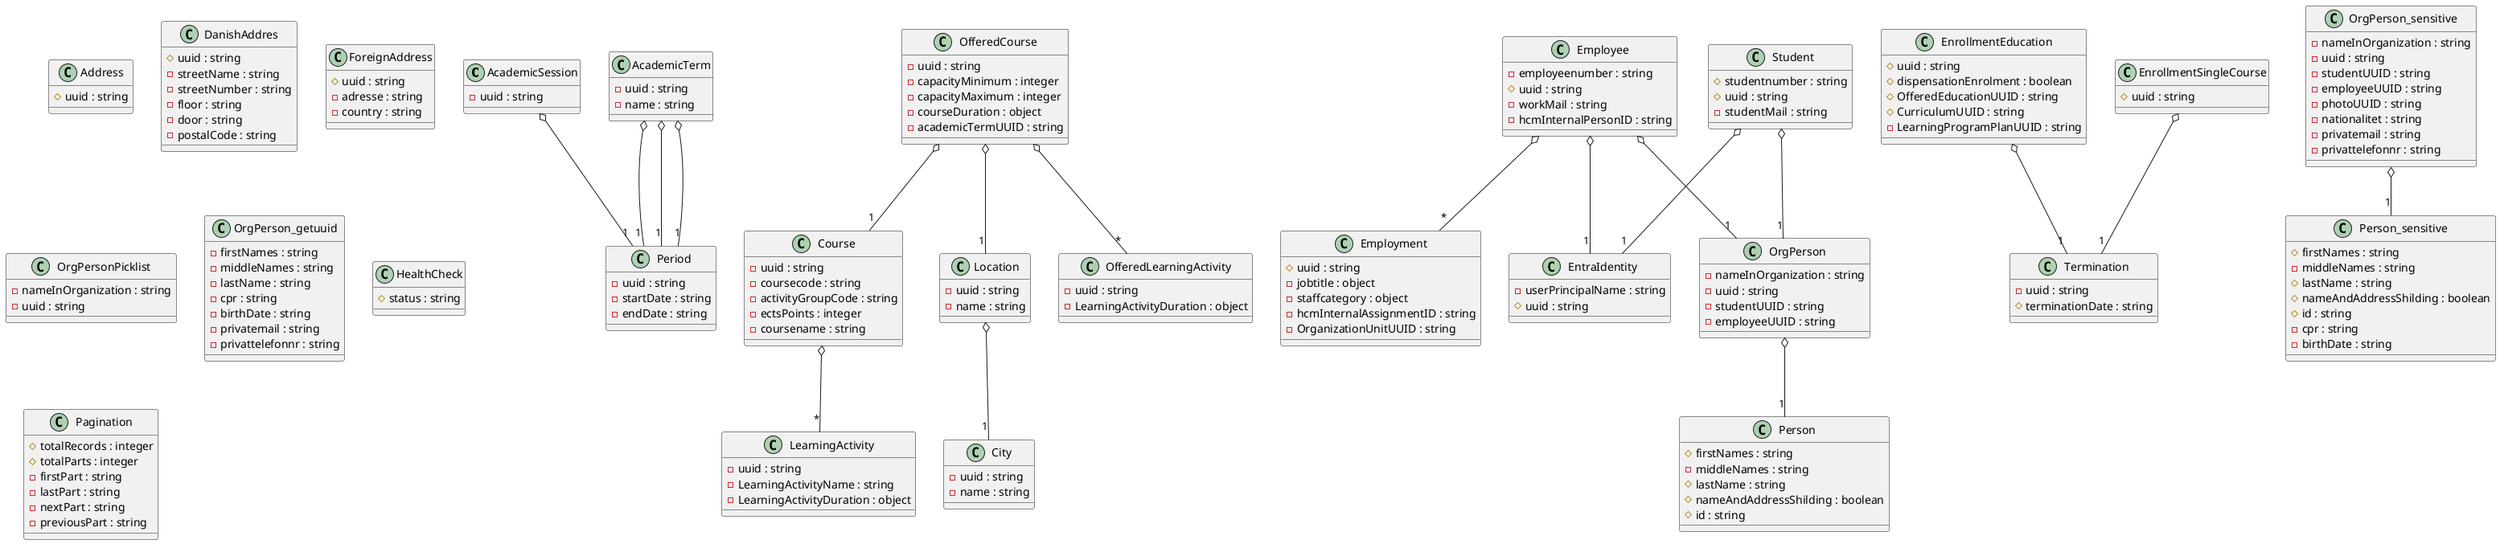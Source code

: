 @startuml
class AcademicSession {
    -uuid : string
}
class AcademicTerm {
    -uuid : string
    -name : string
}
class Address {
    #uuid : string
}
class DanishAddres {
    #uuid : string
    -streetName : string
    -streetNumber : string
    -floor : string
    -door : string
    -postalCode : string
}
class ForeignAddress {
    #uuid : string
    -adresse : string
    -country : string
}
class City {
    -uuid : string
    -name : string
}
class Course {
    -uuid : string
    -coursecode : string
    -activityGroupCode : string
    -ectsPoints : integer
    -coursename : string
}
class Employee {
    -employeenumber : string
    #uuid : string
    -workMail : string
    -hcmInternalPersonID : string
}
class Employment {
    #uuid : string
    -jobtitle : object
    -staffcategory : object
    -hcmInternalAssignmentID : string
    -OrganizationUnitUUID : string
}
class EnrollmentEducation {
    #uuid : string
    #dispensationEnrolment : boolean
    #OfferedEducationUUID : string
    #CurriculumUUID : string
    -LearningProgramPlanUUID : string
}
class EnrollmentSingleCourse {
    #uuid : string
}
class EntraIdentity {
    -userPrincipalName : string
    #uuid : string
}
class LearningActivity {
    -uuid : string
    -LearningActivityName : string
    -LearningActivityDuration : object
}
class Location {
    -uuid : string
    -name : string
}
class OfferedCourse {
    -uuid : string
    -capacityMinimum : integer
    -capacityMaximum : integer
    -courseDuration : object
    -academicTermUUID : string
}
class OfferedLearningActivity {
    -uuid : string
    -LearningActivityDuration : object
}
class OrgPerson {
    -nameInOrganization : string
    -uuid : string
    -studentUUID : string
    -employeeUUID : string
}
class OrgPerson_sensitive {
    -nameInOrganization : string
    -uuid : string
    -studentUUID : string
    -employeeUUID : string
    -photoUUID : string
    -nationalitet : string
    -privatemail : string
    -privattelefonnr : string
}
class OrgPersonPicklist {
    -nameInOrganization : string
    -uuid : string
}
class OrgPerson_getuuid {
    -firstNames : string
    -middleNames : string
    -lastName : string
    -cpr : string
    -birthDate : string
    -privatemail : string
    -privattelefonnr : string
}
class Period {
    -uuid : string
    -startDate : string
    -endDate : string
}
class Person {
    #firstNames : string
    -middleNames : string
    #lastName : string
    #nameAndAddressShilding : boolean
    #id : string
}
class Person_sensitive {
    #firstNames : string
    -middleNames : string
    #lastName : string
    #nameAndAddressShilding : boolean
    #id : string
    -cpr : string
    -birthDate : string
}
class Student {
    #studentnumber : string
    #uuid : string
    -studentMail : string
}
class Termination {
    -uuid : string
    #terminationDate : string
}
class HealthCheck {
    #status : string
}
class Pagination {
    #totalRecords : integer
    #totalParts : integer
    -firstPart : string
    -lastPart : string
    -nextPart : string
    -previousPart : string
}
AcademicSession o-- "1" Period
AcademicTerm o-- "1" Period
AcademicTerm o-- "1" Period
AcademicTerm o-- "1" Period
Course o-- "*" LearningActivity
Employee o-- "1" OrgPerson
Employee o-- "1" EntraIdentity
Employee o-- "*" Employment
EnrollmentEducation o-- "1" Termination
EnrollmentSingleCourse o-- "1" Termination
Location o-- "1" City
OfferedCourse o-- "1" Course
OfferedCourse o-- "1" Location
OfferedCourse o-- "*" OfferedLearningActivity
OrgPerson o-- "1" Person
OrgPerson_sensitive o-- "1" Person_sensitive
Student o-- "1" OrgPerson
Student o-- "1" EntraIdentity

@enduml